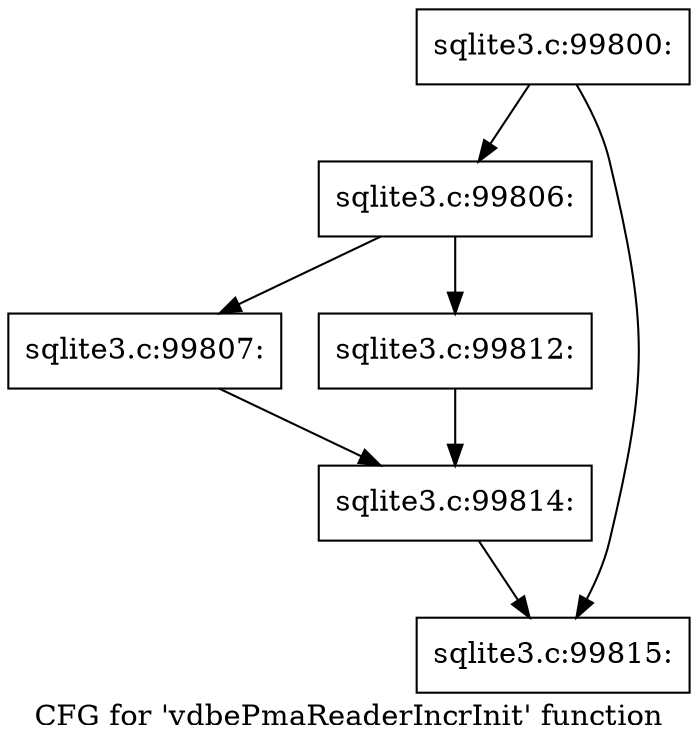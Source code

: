 digraph "CFG for 'vdbePmaReaderIncrInit' function" {
	label="CFG for 'vdbePmaReaderIncrInit' function";

	Node0x55c0f7849450 [shape=record,label="{sqlite3.c:99800:}"];
	Node0x55c0f7849450 -> Node0x55c0f78503c0;
	Node0x55c0f7849450 -> Node0x55c0f7850410;
	Node0x55c0f78503c0 [shape=record,label="{sqlite3.c:99806:}"];
	Node0x55c0f78503c0 -> Node0x55c0f7850710;
	Node0x55c0f78503c0 -> Node0x55c0f78507b0;
	Node0x55c0f7850710 [shape=record,label="{sqlite3.c:99807:}"];
	Node0x55c0f7850710 -> Node0x55c0f7850760;
	Node0x55c0f78507b0 [shape=record,label="{sqlite3.c:99812:}"];
	Node0x55c0f78507b0 -> Node0x55c0f7850760;
	Node0x55c0f7850760 [shape=record,label="{sqlite3.c:99814:}"];
	Node0x55c0f7850760 -> Node0x55c0f7850410;
	Node0x55c0f7850410 [shape=record,label="{sqlite3.c:99815:}"];
}
